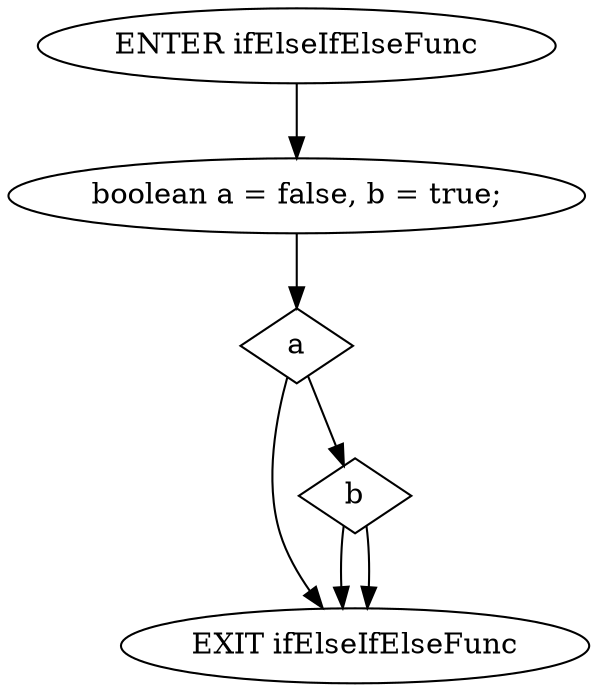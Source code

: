 digraph G {
  0 [ label="ENTER ifElseIfElseFunc" ];
  1 [ label="EXIT ifElseIfElseFunc" ];
  2 [ label="boolean a = false, b = true;" ];
  3 [ shape="diamond" label="a" ];
  4 [ shape="diamond" label="b" ];
  0 -> 2;
  2 -> 3;
  3 -> 4;
  4 -> 1;
  4 -> 1;
  3 -> 1;
}
